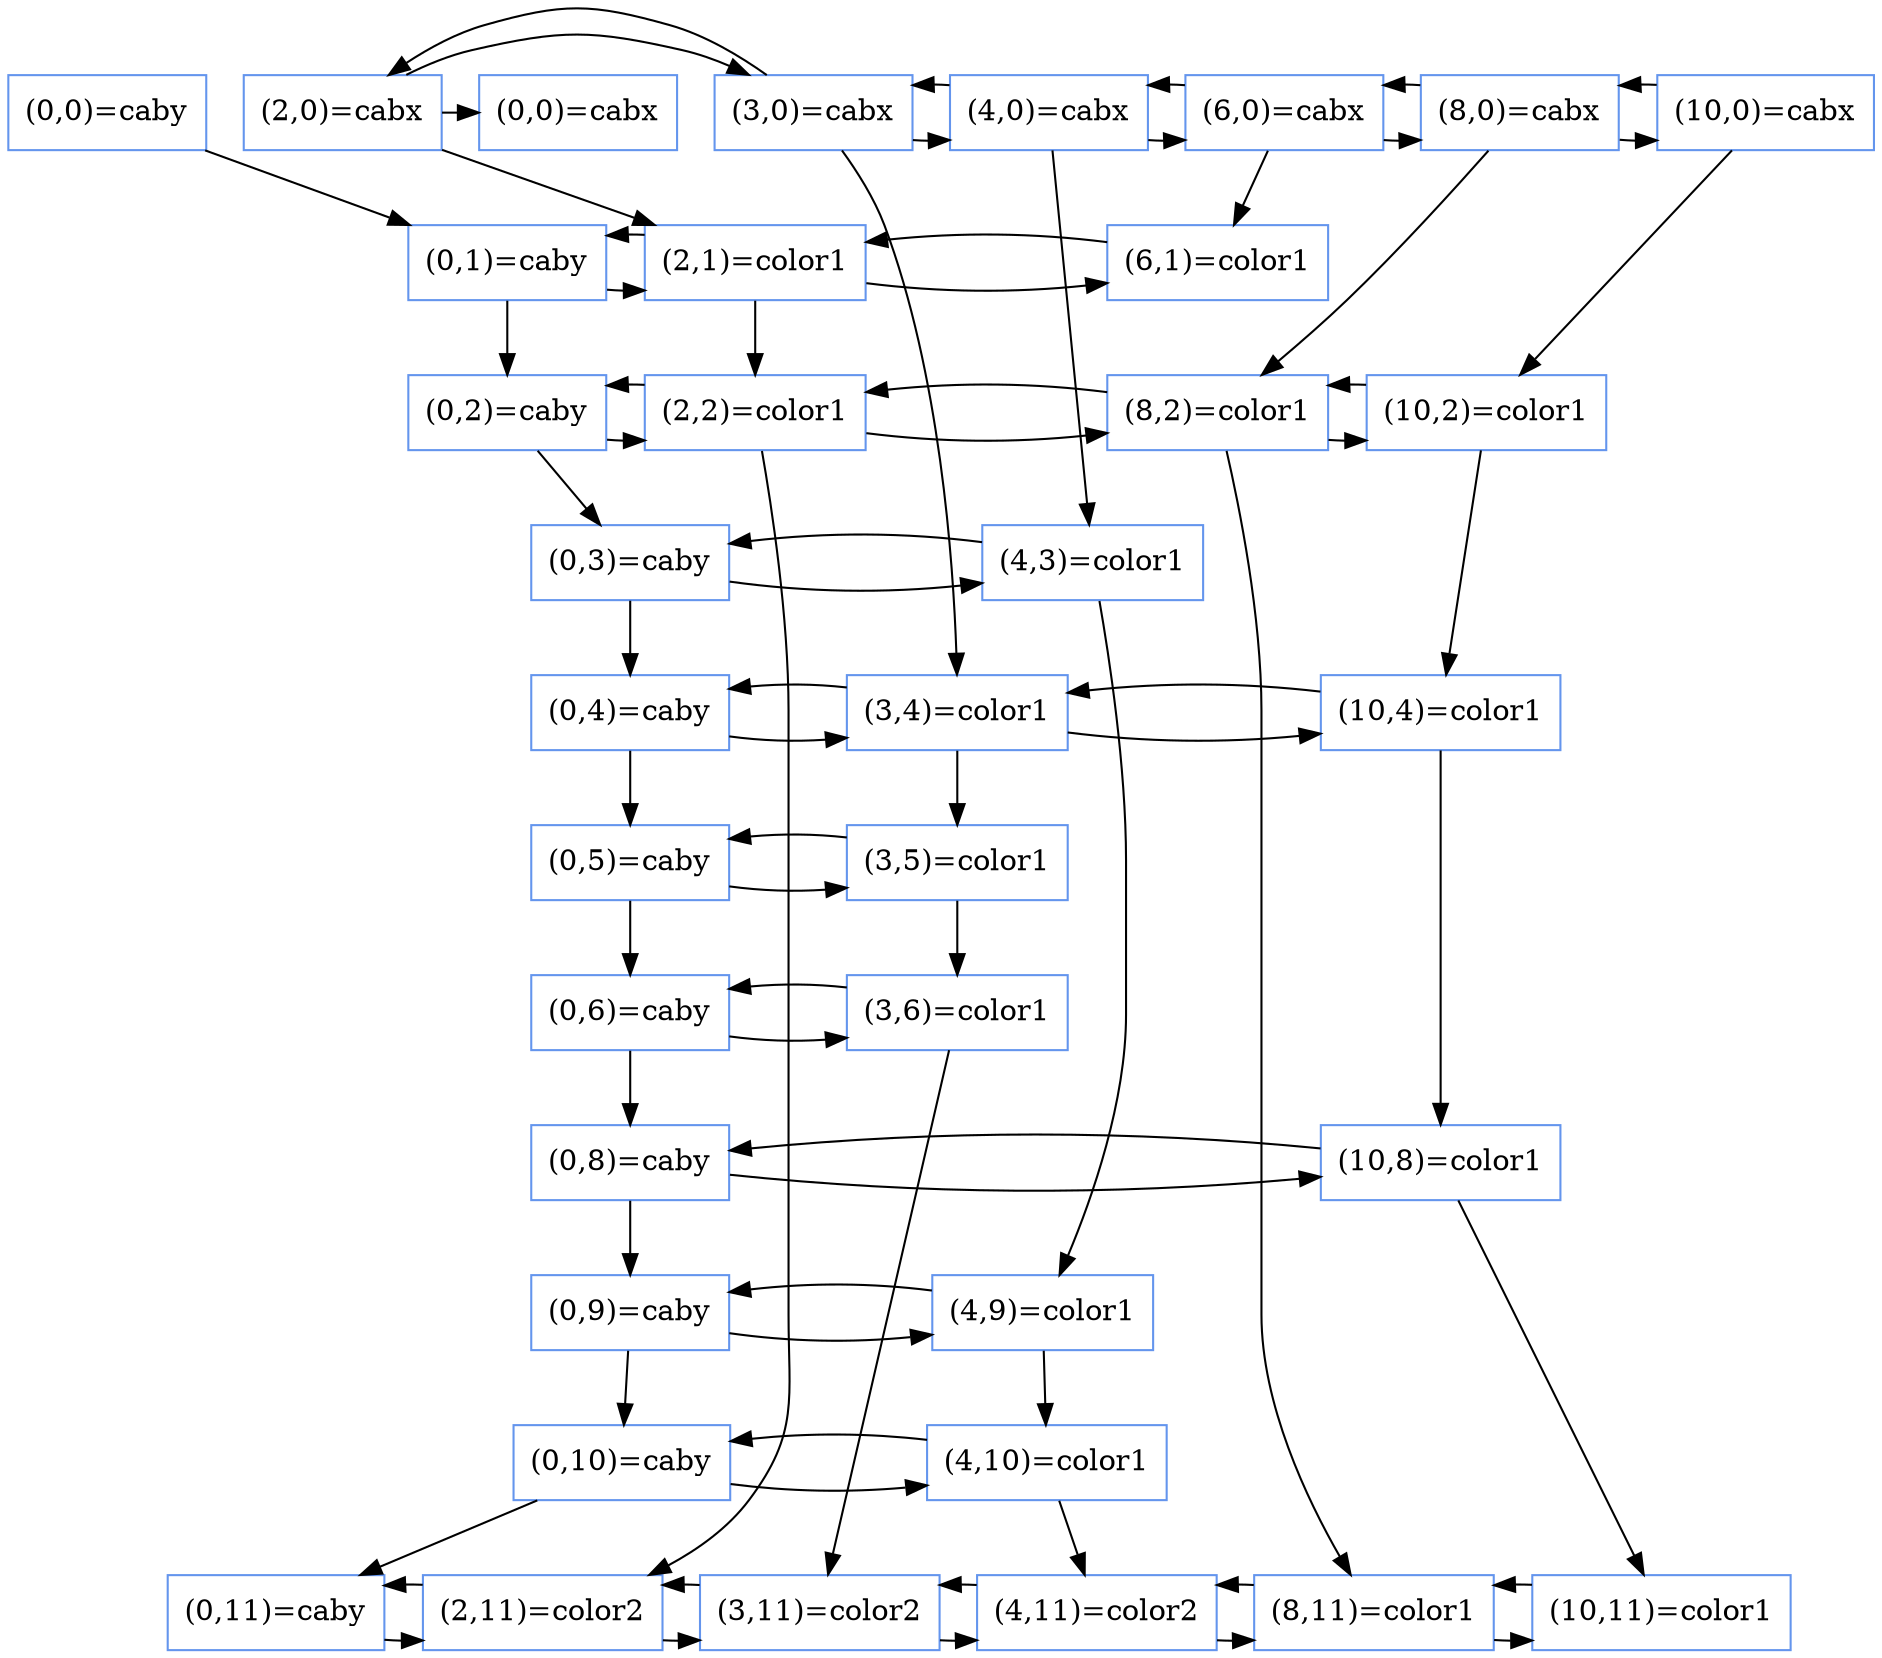 digraph L {
node [shape=box, color=cornflowerblue ];
"(0,0)=caby";
"(0,0)=caby"->"(0,1)=caby";
"(0,1)=caby";
"(0,1)=caby"->"(0,2)=caby";
"(0,2)=caby";
"(0,2)=caby"->"(0,3)=caby";
"(0,3)=caby";
"(0,3)=caby"->"(0,4)=caby";
"(0,4)=caby";
"(0,4)=caby"->"(0,5)=caby";
"(0,5)=caby";
"(0,5)=caby"->"(0,6)=caby";
"(0,6)=caby";
"(0,6)=caby"->"(0,8)=caby";
"(0,8)=caby";
"(0,8)=caby"->"(0,9)=caby";
"(0,9)=caby";
"(0,9)=caby"->"(0,10)=caby";
"(0,10)=caby";
"(0,10)=caby"->"(0,11)=caby";
"(2,0)=cabx";
"(2,0)=cabx"->"(2,1)=color1";
"(2,1)=color1";
"(2,1)=color1"->"(2,2)=color1";
"(2,2)=color1";
"(2,2)=color1"->"(2,11)=color2";
"(3,0)=cabx";
"(3,0)=cabx"->"(3,4)=color1";
"(3,4)=color1";
"(3,4)=color1"->"(3,5)=color1";
"(3,5)=color1";
"(3,5)=color1"->"(3,6)=color1";
"(3,6)=color1";
"(3,6)=color1"->"(3,11)=color2";
"(4,0)=cabx";
"(4,0)=cabx"->"(4,3)=color1";
"(4,3)=color1";
"(4,3)=color1"->"(4,9)=color1";
"(4,9)=color1";
"(4,9)=color1"->"(4,10)=color1";
"(4,10)=color1";
"(4,10)=color1"->"(4,11)=color2";
"(6,0)=cabx";
"(6,0)=cabx"->"(6,1)=color1";
"(8,0)=cabx";
"(8,0)=cabx"->"(8,2)=color1";
"(8,2)=color1";
"(8,2)=color1"->"(8,11)=color1";
"(10,0)=cabx";
"(10,0)=cabx"->"(10,2)=color1";
"(10,2)=color1";
"(10,2)=color1"->"(10,4)=color1";
"(10,4)=color1";
"(10,4)=color1"->"(10,8)=color1";
"(10,8)=color1";
"(10,8)=color1"->"(10,11)=color1";
rank=same{
"(0,1)=caby"->"(2,1)=color1";
} 
rank=same{
"(0,2)=caby"->"(2,2)=color1";
} 
rank=same{
"(0,3)=caby"->"(4,3)=color1";
} 
rank=same{
"(0,4)=caby"->"(3,4)=color1";
} 
rank=same{
"(0,5)=caby"->"(3,5)=color1";
} 
rank=same{
"(0,6)=caby"->"(3,6)=color1";
} 
rank=same{
"(0,8)=caby"->"(10,8)=color1";
} 
rank=same{
"(0,9)=caby"->"(4,9)=color1";
} 
rank=same{
"(0,10)=caby"->"(4,10)=color1";
} 
rank=same{
"(0,11)=caby"->"(2,11)=color2";
} 
rank=same{
"(2,0)=cabx"->"(3,0)=cabx";
"(2,0)=cabx"->"(0,0)=cabx";
} 
rank=same{
"(2,1)=color1"->"(6,1)=color1";
"(2,1)=color1"->"(0,1)=caby";
} 
rank=same{
"(2,2)=color1"->"(8,2)=color1";
"(2,2)=color1"->"(0,2)=caby";
} 
rank=same{
"(2,11)=color2"->"(3,11)=color2";
"(2,11)=color2"->"(0,11)=caby";
} 
rank=same{
"(3,0)=cabx"->"(4,0)=cabx";
"(3,0)=cabx"->"(2,0)=cabx";
} 
rank=same{
"(3,4)=color1"->"(10,4)=color1";
"(3,4)=color1"->"(0,4)=caby";
} 
rank=same{
"(3,5)=color1"->"(0,5)=caby";
} 
rank=same{
"(3,6)=color1"->"(0,6)=caby";
} 
rank=same{
"(3,11)=color2"->"(4,11)=color2";
"(3,11)=color2"->"(2,11)=color2";
} 
rank=same{
"(4,0)=cabx"->"(6,0)=cabx";
"(4,0)=cabx"->"(3,0)=cabx";
} 
rank=same{
"(4,3)=color1"->"(0,3)=caby";
} 
rank=same{
"(4,9)=color1"->"(0,9)=caby";
} 
rank=same{
"(4,10)=color1"->"(0,10)=caby";
} 
rank=same{
"(4,11)=color2"->"(8,11)=color1";
"(4,11)=color2"->"(3,11)=color2";
} 
rank=same{
"(6,0)=cabx"->"(8,0)=cabx";
"(6,0)=cabx"->"(4,0)=cabx";
} 
rank=same{
"(6,1)=color1"->"(2,1)=color1";
} 
rank=same{
"(8,0)=cabx"->"(10,0)=cabx";
"(8,0)=cabx"->"(6,0)=cabx";
} 
rank=same{
"(8,2)=color1"->"(10,2)=color1";
"(8,2)=color1"->"(2,2)=color1";
} 
rank=same{
"(8,11)=color1"->"(10,11)=color1";
"(8,11)=color1"->"(4,11)=color2";
} 
rank=same{
"(10,0)=cabx"->"(8,0)=cabx";
} 
rank=same{
"(10,2)=color1"->"(8,2)=color1";
} 
rank=same{
"(10,4)=color1"->"(3,4)=color1";
} 
rank=same{
"(10,8)=color1"->"(0,8)=caby";
} 
rank=same{
"(10,11)=color1"->"(8,11)=color1";
} 

 }